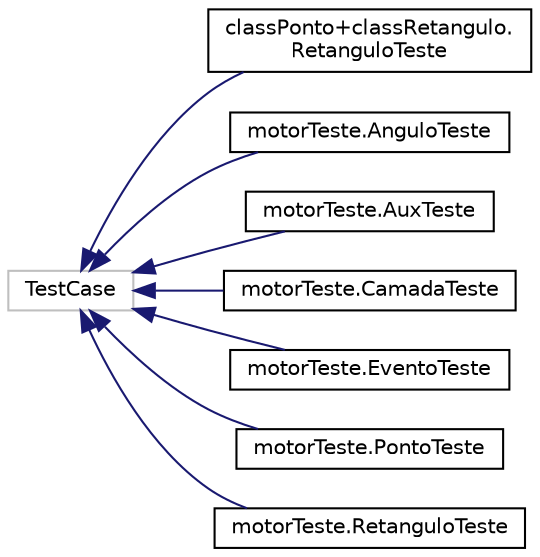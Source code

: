 digraph "Gráfico de Hierarquia de Classes"
{
  edge [fontname="Helvetica",fontsize="10",labelfontname="Helvetica",labelfontsize="10"];
  node [fontname="Helvetica",fontsize="10",shape=record];
  rankdir="LR";
  Node1 [label="TestCase",height=0.2,width=0.4,color="grey75", fillcolor="white", style="filled"];
  Node1 -> Node2 [dir="back",color="midnightblue",fontsize="10",style="solid",fontname="Helvetica"];
  Node2 [label="classPonto+classRetangulo.\lRetanguloTeste",height=0.2,width=0.4,color="black", fillcolor="white", style="filled",URL="$classclassPonto_09classRetangulo_1_1RetanguloTeste.html"];
  Node1 -> Node3 [dir="back",color="midnightblue",fontsize="10",style="solid",fontname="Helvetica"];
  Node3 [label="motorTeste.AnguloTeste",height=0.2,width=0.4,color="black", fillcolor="white", style="filled",URL="$classmotorTeste_1_1AnguloTeste.html"];
  Node1 -> Node4 [dir="back",color="midnightblue",fontsize="10",style="solid",fontname="Helvetica"];
  Node4 [label="motorTeste.AuxTeste",height=0.2,width=0.4,color="black", fillcolor="white", style="filled",URL="$classmotorTeste_1_1AuxTeste.html"];
  Node1 -> Node5 [dir="back",color="midnightblue",fontsize="10",style="solid",fontname="Helvetica"];
  Node5 [label="motorTeste.CamadaTeste",height=0.2,width=0.4,color="black", fillcolor="white", style="filled",URL="$classmotorTeste_1_1CamadaTeste.html"];
  Node1 -> Node6 [dir="back",color="midnightblue",fontsize="10",style="solid",fontname="Helvetica"];
  Node6 [label="motorTeste.EventoTeste",height=0.2,width=0.4,color="black", fillcolor="white", style="filled",URL="$classmotorTeste_1_1EventoTeste.html"];
  Node1 -> Node7 [dir="back",color="midnightblue",fontsize="10",style="solid",fontname="Helvetica"];
  Node7 [label="motorTeste.PontoTeste",height=0.2,width=0.4,color="black", fillcolor="white", style="filled",URL="$classmotorTeste_1_1PontoTeste.html"];
  Node1 -> Node8 [dir="back",color="midnightblue",fontsize="10",style="solid",fontname="Helvetica"];
  Node8 [label="motorTeste.RetanguloTeste",height=0.2,width=0.4,color="black", fillcolor="white", style="filled",URL="$classmotorTeste_1_1RetanguloTeste.html"];
}
